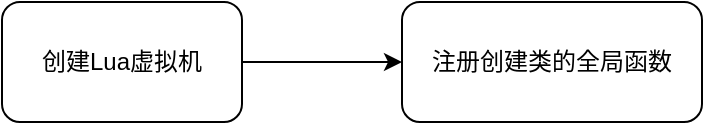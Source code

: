 <mxfile version="14.6.13" type="device"><diagram id="NLJ_lxpzTyQLlaJMhPru" name="第 1 页"><mxGraphModel dx="1088" dy="880" grid="1" gridSize="10" guides="1" tooltips="1" connect="1" arrows="1" fold="1" page="1" pageScale="1" pageWidth="827" pageHeight="1169" math="0" shadow="0"><root><mxCell id="0"/><mxCell id="1" parent="0"/><mxCell id="80BMcG7AIqWwm_M9DyHB-3" value="" style="edgeStyle=orthogonalEdgeStyle;rounded=0;orthogonalLoop=1;jettySize=auto;html=1;" edge="1" parent="1" source="80BMcG7AIqWwm_M9DyHB-1" target="80BMcG7AIqWwm_M9DyHB-2"><mxGeometry relative="1" as="geometry"/></mxCell><mxCell id="80BMcG7AIqWwm_M9DyHB-1" value="创建Lua虚拟机" style="rounded=1;whiteSpace=wrap;html=1;" vertex="1" parent="1"><mxGeometry x="50" y="120" width="120" height="60" as="geometry"/></mxCell><mxCell id="80BMcG7AIqWwm_M9DyHB-2" value="注册创建类的全局函数" style="whiteSpace=wrap;html=1;rounded=1;" vertex="1" parent="1"><mxGeometry x="250" y="120" width="150" height="60" as="geometry"/></mxCell></root></mxGraphModel></diagram></mxfile>